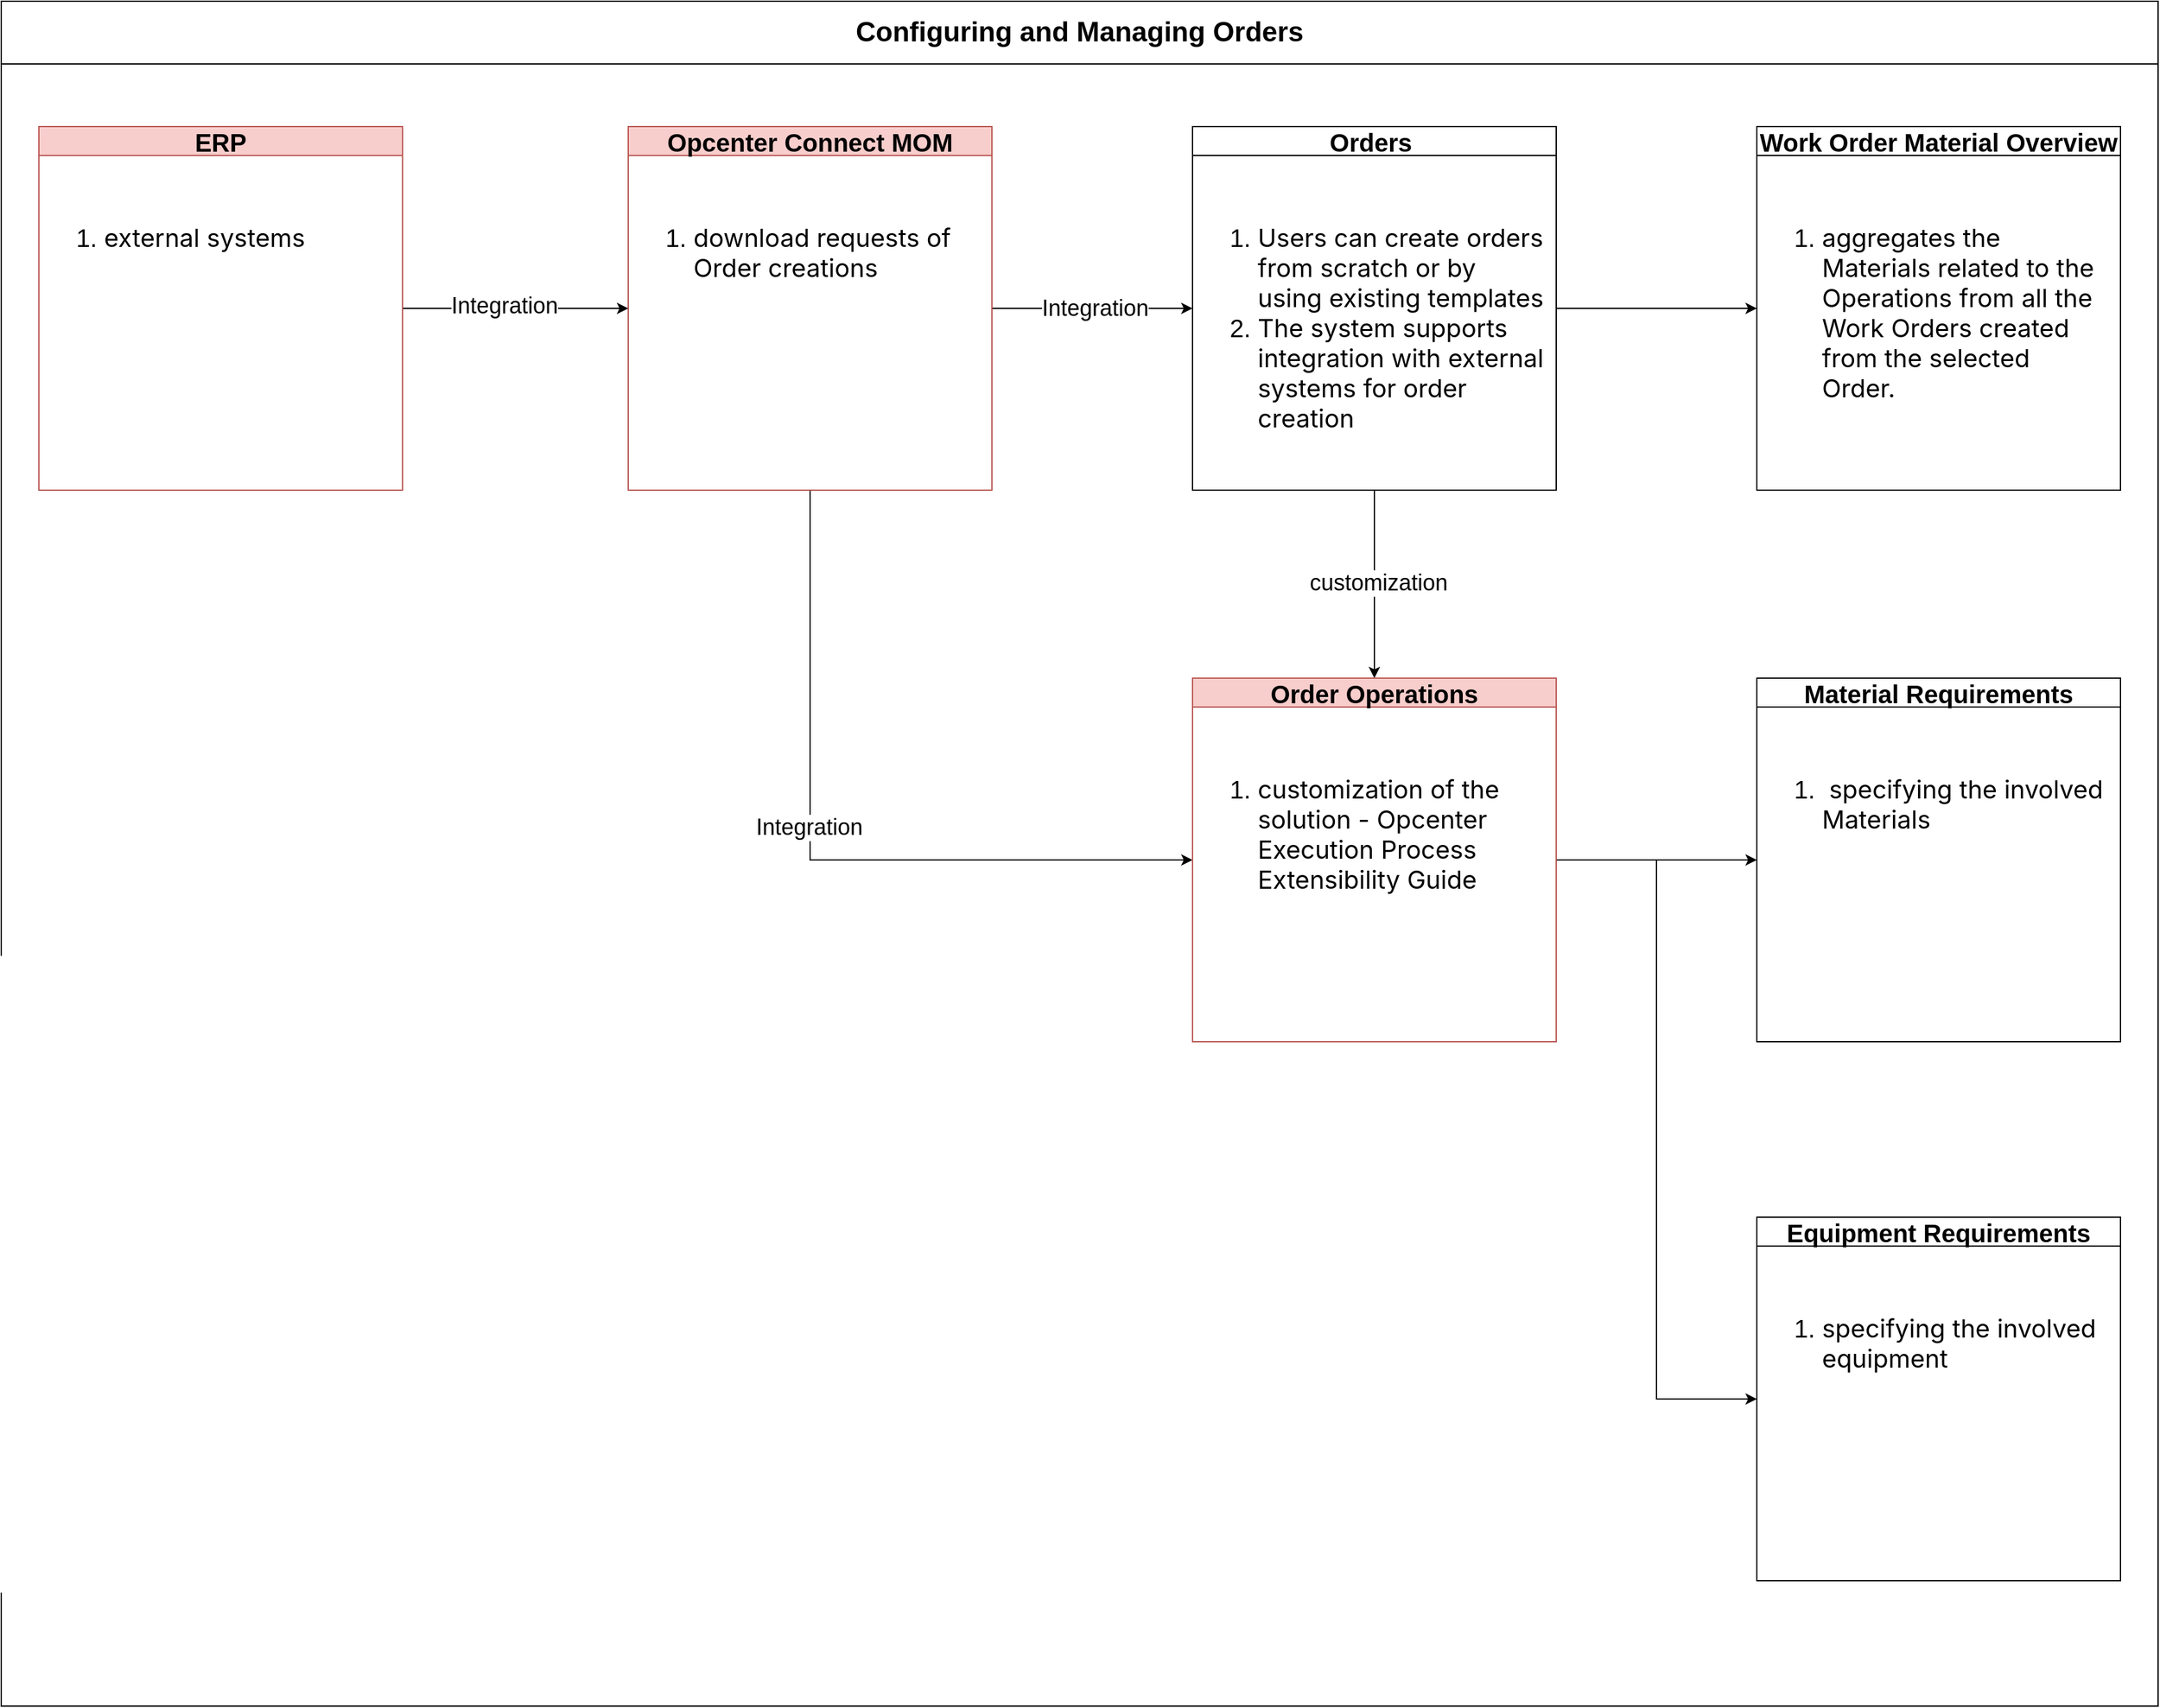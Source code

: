 <mxfile version="22.1.21" type="device" pages="4">
  <diagram name="Configure Orders" id="fyl5XdrnMvDzr-4gZ8SZ">
    <mxGraphModel dx="4435" dy="990" grid="1" gridSize="10" guides="1" tooltips="1" connect="1" arrows="1" fold="1" page="1" pageScale="1" pageWidth="850" pageHeight="1100" math="0" shadow="0">
      <root>
        <mxCell id="0" />
        <mxCell id="1" parent="0" />
        <mxCell id="iz0fhqwpLcLDShCO-avn-2" value="&lt;div style=&quot;&quot;&gt;&lt;font style=&quot;font-size: 22px;&quot;&gt;Configuring and Managing Orders&lt;/font&gt;&lt;/div&gt;" style="swimlane;whiteSpace=wrap;html=1;startSize=50;" parent="1" vertex="1">
          <mxGeometry x="-150" y="1120" width="1720" height="1360" as="geometry" />
        </mxCell>
        <mxCell id="iz0fhqwpLcLDShCO-avn-9" style="edgeStyle=orthogonalEdgeStyle;rounded=0;orthogonalLoop=1;jettySize=auto;html=1;exitX=1;exitY=0.5;exitDx=0;exitDy=0;entryX=0;entryY=0.5;entryDx=0;entryDy=0;" parent="iz0fhqwpLcLDShCO-avn-2" source="iz0fhqwpLcLDShCO-avn-7" target="iz0fhqwpLcLDShCO-avn-4" edge="1">
          <mxGeometry relative="1" as="geometry" />
        </mxCell>
        <mxCell id="iz0fhqwpLcLDShCO-avn-10" value="&lt;font style=&quot;font-size: 18px;&quot;&gt;Integration&lt;/font&gt;" style="edgeLabel;html=1;align=center;verticalAlign=middle;resizable=0;points=[];" parent="iz0fhqwpLcLDShCO-avn-9" vertex="1" connectable="0">
          <mxGeometry x="0.025" relative="1" as="geometry">
            <mxPoint as="offset" />
          </mxGeometry>
        </mxCell>
        <mxCell id="iz0fhqwpLcLDShCO-avn-18" style="edgeStyle=orthogonalEdgeStyle;rounded=0;orthogonalLoop=1;jettySize=auto;html=1;exitX=0.5;exitY=1;exitDx=0;exitDy=0;entryX=0;entryY=0.5;entryDx=0;entryDy=0;" parent="iz0fhqwpLcLDShCO-avn-2" source="iz0fhqwpLcLDShCO-avn-7" target="iz0fhqwpLcLDShCO-avn-11" edge="1">
          <mxGeometry relative="1" as="geometry" />
        </mxCell>
        <mxCell id="iz0fhqwpLcLDShCO-avn-21" value="&lt;font style=&quot;font-size: 18px;&quot;&gt;Integration&lt;/font&gt;" style="edgeLabel;html=1;align=center;verticalAlign=middle;resizable=0;points=[];" parent="iz0fhqwpLcLDShCO-avn-18" vertex="1" connectable="0">
          <mxGeometry x="-0.103" y="-1" relative="1" as="geometry">
            <mxPoint as="offset" />
          </mxGeometry>
        </mxCell>
        <mxCell id="iz0fhqwpLcLDShCO-avn-7" value="&lt;font style=&quot;font-size: 20px;&quot;&gt;Opcenter Connect MOM&lt;/font&gt;" style="swimlane;whiteSpace=wrap;html=1;fillColor=#f8cecc;strokeColor=#b85450;" parent="iz0fhqwpLcLDShCO-avn-2" vertex="1">
          <mxGeometry x="500" y="100" width="290" height="290" as="geometry" />
        </mxCell>
        <mxCell id="iz0fhqwpLcLDShCO-avn-8" value="&lt;ol style=&quot;font-size: 20px;&quot;&gt;&lt;li&gt;&lt;div style=&quot;font-family: &amp;quot;Adobe Clean&amp;quot;, adobe-clean-ux, adobe-clean, &amp;quot;Source Sans Pro&amp;quot;, -apple-system, BlinkMacSystemFont, &amp;quot;Segoe UI&amp;quot;, Roboto, sans-serif, SimSun;&quot;&gt;download requests of Order creations&lt;br&gt;&lt;/div&gt;&lt;/li&gt;&lt;/ol&gt;" style="text;whiteSpace=wrap;html=1;" parent="iz0fhqwpLcLDShCO-avn-7" vertex="1">
          <mxGeometry x="10" y="50" width="270" height="220" as="geometry" />
        </mxCell>
        <mxCell id="iz0fhqwpLcLDShCO-avn-13" style="edgeStyle=orthogonalEdgeStyle;rounded=0;orthogonalLoop=1;jettySize=auto;html=1;exitX=0.5;exitY=1;exitDx=0;exitDy=0;entryX=0.5;entryY=0;entryDx=0;entryDy=0;" parent="iz0fhqwpLcLDShCO-avn-2" source="iz0fhqwpLcLDShCO-avn-4" target="iz0fhqwpLcLDShCO-avn-11" edge="1">
          <mxGeometry relative="1" as="geometry" />
        </mxCell>
        <mxCell id="iz0fhqwpLcLDShCO-avn-14" value="&lt;font style=&quot;font-size: 18px;&quot;&gt;customization&lt;/font&gt;" style="edgeLabel;html=1;align=center;verticalAlign=middle;resizable=0;points=[];" parent="iz0fhqwpLcLDShCO-avn-13" vertex="1" connectable="0">
          <mxGeometry x="-0.013" y="3" relative="1" as="geometry">
            <mxPoint as="offset" />
          </mxGeometry>
        </mxCell>
        <mxCell id="iz0fhqwpLcLDShCO-avn-31" style="edgeStyle=orthogonalEdgeStyle;rounded=0;orthogonalLoop=1;jettySize=auto;html=1;exitX=1;exitY=0.5;exitDx=0;exitDy=0;entryX=0;entryY=0.5;entryDx=0;entryDy=0;" parent="iz0fhqwpLcLDShCO-avn-2" source="iz0fhqwpLcLDShCO-avn-4" target="iz0fhqwpLcLDShCO-avn-29" edge="1">
          <mxGeometry relative="1" as="geometry" />
        </mxCell>
        <mxCell id="iz0fhqwpLcLDShCO-avn-4" value="&lt;font style=&quot;font-size: 20px;&quot;&gt;Orders&amp;nbsp;&lt;/font&gt;" style="swimlane;whiteSpace=wrap;html=1;" parent="iz0fhqwpLcLDShCO-avn-2" vertex="1">
          <mxGeometry x="950" y="100" width="290" height="290" as="geometry" />
        </mxCell>
        <mxCell id="iz0fhqwpLcLDShCO-avn-5" value="&lt;ol style=&quot;font-size: 20px;&quot;&gt;&lt;li&gt;&lt;div style=&quot;font-family: &amp;quot;Adobe Clean&amp;quot;, adobe-clean-ux, adobe-clean, &amp;quot;Source Sans Pro&amp;quot;, -apple-system, BlinkMacSystemFont, &amp;quot;Segoe UI&amp;quot;, Roboto, sans-serif, SimSun;&quot;&gt;Users can create orders from scratch or by using existing templates&lt;/div&gt;&lt;/li&gt;&lt;li&gt;&lt;div style=&quot;font-family: &amp;quot;Adobe Clean&amp;quot;, adobe-clean-ux, adobe-clean, &amp;quot;Source Sans Pro&amp;quot;, -apple-system, BlinkMacSystemFont, &amp;quot;Segoe UI&amp;quot;, Roboto, sans-serif, SimSun;&quot;&gt;&lt;div&gt;The system supports integration with external systems for order creation&lt;/div&gt;&lt;/div&gt;&lt;/li&gt;&lt;/ol&gt;" style="text;whiteSpace=wrap;html=1;" parent="iz0fhqwpLcLDShCO-avn-4" vertex="1">
          <mxGeometry x="10" y="50" width="270" height="220" as="geometry" />
        </mxCell>
        <mxCell id="iz0fhqwpLcLDShCO-avn-27" style="edgeStyle=orthogonalEdgeStyle;rounded=0;orthogonalLoop=1;jettySize=auto;html=1;exitX=1;exitY=0.5;exitDx=0;exitDy=0;entryX=0;entryY=0.5;entryDx=0;entryDy=0;" parent="iz0fhqwpLcLDShCO-avn-2" source="iz0fhqwpLcLDShCO-avn-11" target="iz0fhqwpLcLDShCO-avn-23" edge="1">
          <mxGeometry relative="1" as="geometry" />
        </mxCell>
        <mxCell id="iz0fhqwpLcLDShCO-avn-28" style="edgeStyle=orthogonalEdgeStyle;rounded=0;orthogonalLoop=1;jettySize=auto;html=1;exitX=1;exitY=0.5;exitDx=0;exitDy=0;entryX=0;entryY=0.5;entryDx=0;entryDy=0;" parent="iz0fhqwpLcLDShCO-avn-2" source="iz0fhqwpLcLDShCO-avn-11" target="iz0fhqwpLcLDShCO-avn-25" edge="1">
          <mxGeometry relative="1" as="geometry" />
        </mxCell>
        <mxCell id="iz0fhqwpLcLDShCO-avn-11" value="&lt;font style=&quot;font-size: 20px;&quot;&gt;Order Operations&lt;/font&gt;" style="swimlane;whiteSpace=wrap;html=1;fillColor=#f8cecc;strokeColor=#b85450;" parent="iz0fhqwpLcLDShCO-avn-2" vertex="1">
          <mxGeometry x="950" y="540" width="290" height="290" as="geometry" />
        </mxCell>
        <mxCell id="iz0fhqwpLcLDShCO-avn-12" value="&lt;ol style=&quot;font-size: 20px;&quot;&gt;&lt;li&gt;&lt;div style=&quot;font-family: &amp;quot;Adobe Clean&amp;quot;, adobe-clean-ux, adobe-clean, &amp;quot;Source Sans Pro&amp;quot;, -apple-system, BlinkMacSystemFont, &amp;quot;Segoe UI&amp;quot;, Roboto, sans-serif, SimSun;&quot;&gt;customization of the solution -&amp;nbsp;Opcenter Execution Process&amp;nbsp; Extensibility Guide&lt;br&gt;&lt;/div&gt;&lt;/li&gt;&lt;/ol&gt;" style="text;whiteSpace=wrap;html=1;" parent="iz0fhqwpLcLDShCO-avn-11" vertex="1">
          <mxGeometry x="10" y="50" width="270" height="220" as="geometry" />
        </mxCell>
        <mxCell id="iz0fhqwpLcLDShCO-avn-17" style="edgeStyle=orthogonalEdgeStyle;rounded=0;orthogonalLoop=1;jettySize=auto;html=1;exitX=1;exitY=0.5;exitDx=0;exitDy=0;entryX=0;entryY=0.5;entryDx=0;entryDy=0;" parent="iz0fhqwpLcLDShCO-avn-2" source="iz0fhqwpLcLDShCO-avn-15" target="iz0fhqwpLcLDShCO-avn-7" edge="1">
          <mxGeometry relative="1" as="geometry" />
        </mxCell>
        <mxCell id="iz0fhqwpLcLDShCO-avn-22" value="&lt;font style=&quot;font-size: 18px;&quot;&gt;Integration&lt;/font&gt;" style="edgeLabel;html=1;align=center;verticalAlign=middle;resizable=0;points=[];" parent="iz0fhqwpLcLDShCO-avn-17" vertex="1" connectable="0">
          <mxGeometry x="-0.1" y="2" relative="1" as="geometry">
            <mxPoint as="offset" />
          </mxGeometry>
        </mxCell>
        <mxCell id="iz0fhqwpLcLDShCO-avn-15" value="&lt;font style=&quot;font-size: 20px;&quot;&gt;ERP&lt;/font&gt;" style="swimlane;whiteSpace=wrap;html=1;fillColor=#f8cecc;strokeColor=#b85450;" parent="iz0fhqwpLcLDShCO-avn-2" vertex="1">
          <mxGeometry x="30" y="100" width="290" height="290" as="geometry" />
        </mxCell>
        <mxCell id="iz0fhqwpLcLDShCO-avn-16" value="&lt;ol style=&quot;font-size: 20px;&quot;&gt;&lt;li&gt;&lt;div style=&quot;font-family: &amp;quot;Adobe Clean&amp;quot;, adobe-clean-ux, adobe-clean, &amp;quot;Source Sans Pro&amp;quot;, -apple-system, BlinkMacSystemFont, &amp;quot;Segoe UI&amp;quot;, Roboto, sans-serif, SimSun;&quot;&gt;external systems&lt;br&gt;&lt;/div&gt;&lt;/li&gt;&lt;/ol&gt;" style="text;whiteSpace=wrap;html=1;" parent="iz0fhqwpLcLDShCO-avn-15" vertex="1">
          <mxGeometry x="10" y="50" width="270" height="220" as="geometry" />
        </mxCell>
        <mxCell id="iz0fhqwpLcLDShCO-avn-23" value="&lt;font style=&quot;font-size: 20px;&quot;&gt;Material Requirements&lt;/font&gt;" style="swimlane;whiteSpace=wrap;html=1;" parent="iz0fhqwpLcLDShCO-avn-2" vertex="1">
          <mxGeometry x="1400" y="540" width="290" height="290" as="geometry" />
        </mxCell>
        <mxCell id="iz0fhqwpLcLDShCO-avn-24" value="&lt;ol style=&quot;font-size: 20px;&quot;&gt;&lt;li&gt;&lt;div style=&quot;font-family: &amp;quot;Adobe Clean&amp;quot;, adobe-clean-ux, adobe-clean, &amp;quot;Source Sans Pro&amp;quot;, -apple-system, BlinkMacSystemFont, &amp;quot;Segoe UI&amp;quot;, Roboto, sans-serif, SimSun;&quot;&gt;&amp;nbsp;specifying the involved Materials&lt;br&gt;&lt;/div&gt;&lt;/li&gt;&lt;/ol&gt;" style="text;whiteSpace=wrap;html=1;" parent="iz0fhqwpLcLDShCO-avn-23" vertex="1">
          <mxGeometry x="10" y="50" width="270" height="220" as="geometry" />
        </mxCell>
        <mxCell id="iz0fhqwpLcLDShCO-avn-25" value="&lt;font style=&quot;font-size: 20px;&quot;&gt;Equipment Requirements&lt;/font&gt;" style="swimlane;whiteSpace=wrap;html=1;" parent="iz0fhqwpLcLDShCO-avn-2" vertex="1">
          <mxGeometry x="1400" y="970" width="290" height="290" as="geometry" />
        </mxCell>
        <mxCell id="iz0fhqwpLcLDShCO-avn-26" value="&lt;ol style=&quot;font-size: 20px;&quot;&gt;&lt;li&gt;&lt;div style=&quot;font-family: &amp;quot;Adobe Clean&amp;quot;, adobe-clean-ux, adobe-clean, &amp;quot;Source Sans Pro&amp;quot;, -apple-system, BlinkMacSystemFont, &amp;quot;Segoe UI&amp;quot;, Roboto, sans-serif, SimSun;&quot;&gt;specifying the involved equipment&lt;br&gt;&lt;/div&gt;&lt;/li&gt;&lt;/ol&gt;" style="text;whiteSpace=wrap;html=1;" parent="iz0fhqwpLcLDShCO-avn-25" vertex="1">
          <mxGeometry x="10" y="50" width="270" height="220" as="geometry" />
        </mxCell>
        <mxCell id="iz0fhqwpLcLDShCO-avn-29" value="&lt;font style=&quot;font-size: 20px;&quot;&gt;Work Order Material Overview&lt;/font&gt;" style="swimlane;whiteSpace=wrap;html=1;" parent="iz0fhqwpLcLDShCO-avn-2" vertex="1">
          <mxGeometry x="1400" y="100" width="290" height="290" as="geometry" />
        </mxCell>
        <mxCell id="iz0fhqwpLcLDShCO-avn-30" value="&lt;ol style=&quot;font-size: 20px;&quot;&gt;&lt;li&gt;&lt;div style=&quot;font-family: &amp;quot;Adobe Clean&amp;quot;, adobe-clean-ux, adobe-clean, &amp;quot;Source Sans Pro&amp;quot;, -apple-system, BlinkMacSystemFont, &amp;quot;Segoe UI&amp;quot;, Roboto, sans-serif, SimSun;&quot;&gt;aggregates the Materials related to the Operations from all the Work Orders created from the selected&lt;br/&gt;Order.&amp;nbsp;&lt;br&gt;&lt;/div&gt;&lt;/li&gt;&lt;/ol&gt;" style="text;whiteSpace=wrap;html=1;" parent="iz0fhqwpLcLDShCO-avn-29" vertex="1">
          <mxGeometry x="10" y="50" width="270" height="220" as="geometry" />
        </mxCell>
      </root>
    </mxGraphModel>
  </diagram>
  <diagram id="j3hzzovpzoXTcBqQyece" name="Configure Work Orders">
    <mxGraphModel dx="2390" dy="2493" grid="1" gridSize="10" guides="1" tooltips="1" connect="1" arrows="1" fold="1" page="1" pageScale="1" pageWidth="850" pageHeight="1100" math="0" shadow="0">
      <root>
        <mxCell id="0" />
        <mxCell id="1" parent="0" />
        <mxCell id="o6Kw2gWn7M88toZYnjxh-1" value="&lt;div style=&quot;&quot;&gt;&lt;font style=&quot;font-size: 22px;&quot;&gt;Configuring and Managing Work Orders&lt;/font&gt;&lt;/div&gt;" style="swimlane;whiteSpace=wrap;html=1;startSize=50;" parent="1" vertex="1">
          <mxGeometry x="30" y="1130" width="1720" height="1360" as="geometry" />
        </mxCell>
        <mxCell id="zDX_-QopAMUAOKhcfRuR-1" style="edgeStyle=orthogonalEdgeStyle;rounded=0;orthogonalLoop=1;jettySize=auto;html=1;exitX=1;exitY=0.5;exitDx=0;exitDy=0;entryX=0;entryY=0.5;entryDx=0;entryDy=0;" parent="o6Kw2gWn7M88toZYnjxh-1" source="o6Kw2gWn7M88toZYnjxh-23" target="U-Btg_3TOZD05B-oR076-1" edge="1">
          <mxGeometry relative="1" as="geometry" />
        </mxCell>
        <mxCell id="zDX_-QopAMUAOKhcfRuR-2" style="edgeStyle=orthogonalEdgeStyle;rounded=0;orthogonalLoop=1;jettySize=auto;html=1;exitX=1;exitY=0.5;exitDx=0;exitDy=0;entryX=0;entryY=0.5;entryDx=0;entryDy=0;" parent="o6Kw2gWn7M88toZYnjxh-1" source="o6Kw2gWn7M88toZYnjxh-23" target="U-Btg_3TOZD05B-oR076-3" edge="1">
          <mxGeometry relative="1" as="geometry" />
        </mxCell>
        <mxCell id="zDX_-QopAMUAOKhcfRuR-3" style="edgeStyle=orthogonalEdgeStyle;rounded=0;orthogonalLoop=1;jettySize=auto;html=1;exitX=1;exitY=0.5;exitDx=0;exitDy=0;entryX=0;entryY=0.5;entryDx=0;entryDy=0;" parent="o6Kw2gWn7M88toZYnjxh-1" source="o6Kw2gWn7M88toZYnjxh-23" target="U-Btg_3TOZD05B-oR076-5" edge="1">
          <mxGeometry relative="1" as="geometry" />
        </mxCell>
        <mxCell id="zDX_-QopAMUAOKhcfRuR-4" style="edgeStyle=orthogonalEdgeStyle;rounded=0;orthogonalLoop=1;jettySize=auto;html=1;exitX=1;exitY=0.5;exitDx=0;exitDy=0;entryX=0;entryY=0.5;entryDx=0;entryDy=0;" parent="o6Kw2gWn7M88toZYnjxh-1" source="o6Kw2gWn7M88toZYnjxh-23" target="U-Btg_3TOZD05B-oR076-7" edge="1">
          <mxGeometry relative="1" as="geometry" />
        </mxCell>
        <mxCell id="zDX_-QopAMUAOKhcfRuR-5" style="edgeStyle=orthogonalEdgeStyle;rounded=0;orthogonalLoop=1;jettySize=auto;html=1;exitX=1;exitY=0.5;exitDx=0;exitDy=0;entryX=0;entryY=0.5;entryDx=0;entryDy=0;" parent="o6Kw2gWn7M88toZYnjxh-1" source="o6Kw2gWn7M88toZYnjxh-23" target="U-Btg_3TOZD05B-oR076-9" edge="1">
          <mxGeometry relative="1" as="geometry" />
        </mxCell>
        <mxCell id="zDX_-QopAMUAOKhcfRuR-6" style="edgeStyle=orthogonalEdgeStyle;rounded=0;orthogonalLoop=1;jettySize=auto;html=1;exitX=1;exitY=0.5;exitDx=0;exitDy=0;entryX=0;entryY=0.5;entryDx=0;entryDy=0;" parent="o6Kw2gWn7M88toZYnjxh-1" source="o6Kw2gWn7M88toZYnjxh-23" target="U-Btg_3TOZD05B-oR076-13" edge="1">
          <mxGeometry relative="1" as="geometry" />
        </mxCell>
        <mxCell id="o6Kw2gWn7M88toZYnjxh-23" value="&lt;font style=&quot;font-size: 20px;&quot;&gt;Work Orders&lt;/font&gt;" style="swimlane;whiteSpace=wrap;html=1;" parent="o6Kw2gWn7M88toZYnjxh-1" vertex="1">
          <mxGeometry x="510" y="80" width="290" height="290" as="geometry" />
        </mxCell>
        <mxCell id="o6Kw2gWn7M88toZYnjxh-24" value="&lt;ol style=&quot;font-size: 20px;&quot;&gt;&lt;li&gt;&lt;div style=&quot;font-family: &amp;quot;Adobe Clean&amp;quot;, adobe-clean-ux, adobe-clean, &amp;quot;Source Sans Pro&amp;quot;, -apple-system, BlinkMacSystemFont, &amp;quot;Segoe UI&amp;quot;, Roboto, sans-serif, SimSun;&quot;&gt;&lt;div style=&quot;font-size: 16px;&quot;&gt;Work Orders can be created from scratch, from a Work Master, or by copying existing Work Orders.&lt;/div&gt;&lt;/div&gt;&lt;/li&gt;&lt;li&gt;&lt;div style=&quot;font-size: 16px;&quot;&gt;&lt;div style=&quot;font-family: &amp;quot;Adobe Clean&amp;quot;, adobe-clean-ux, adobe-clean, &amp;quot;Source Sans Pro&amp;quot;, -apple-system, BlinkMacSystemFont, &amp;quot;Segoe UI&amp;quot;, Roboto, sans-serif, SimSun;&quot;&gt;Users can edit Work Order headers and parameters, including setting state machines and priorities.&lt;/div&gt;&lt;/div&gt;&lt;/li&gt;&lt;/ol&gt;" style="text;whiteSpace=wrap;html=1;" parent="o6Kw2gWn7M88toZYnjxh-23" vertex="1">
          <mxGeometry x="10" y="50" width="270" height="220" as="geometry" />
        </mxCell>
        <mxCell id="U-Btg_3TOZD05B-oR076-1" value="&lt;font style=&quot;font-size: 20px;&quot;&gt;Overview&lt;/font&gt;" style="swimlane;whiteSpace=wrap;html=1;" parent="o6Kw2gWn7M88toZYnjxh-1" vertex="1">
          <mxGeometry x="960" y="80" width="290" height="140" as="geometry" />
        </mxCell>
        <mxCell id="U-Btg_3TOZD05B-oR076-2" value="&lt;span style=&quot;font-size: 16px; font-family: &amp;quot;Adobe Clean&amp;quot;, adobe-clean-ux, adobe-clean, &amp;quot;Source Sans Pro&amp;quot;, -apple-system, BlinkMacSystemFont, &amp;quot;Segoe UI&amp;quot;, Roboto, sans-serif, SimSun; background-color: initial;&quot;&gt;displays the header of Work Order, meaning its main properties;&lt;/span&gt;" style="text;whiteSpace=wrap;html=1;" parent="U-Btg_3TOZD05B-oR076-1" vertex="1">
          <mxGeometry x="10" y="50" width="270" height="60" as="geometry" />
        </mxCell>
        <mxCell id="U-Btg_3TOZD05B-oR076-3" value="&lt;font style=&quot;font-size: 20px;&quot;&gt;Parameters&lt;/font&gt;" style="swimlane;whiteSpace=wrap;html=1;" parent="o6Kw2gWn7M88toZYnjxh-1" vertex="1">
          <mxGeometry x="960" y="250" width="290" height="140" as="geometry" />
        </mxCell>
        <mxCell id="U-Btg_3TOZD05B-oR076-4" value="&lt;font style=&quot;font-size: 15px;&quot;&gt;displays the Parameters associate to the Work Order&lt;/font&gt;" style="text;whiteSpace=wrap;html=1;" parent="U-Btg_3TOZD05B-oR076-3" vertex="1">
          <mxGeometry x="10" y="50" width="270" height="60" as="geometry" />
        </mxCell>
        <mxCell id="U-Btg_3TOZD05B-oR076-5" value="&lt;font style=&quot;font-size: 20px;&quot;&gt;Work Order Operations&lt;/font&gt;" style="swimlane;whiteSpace=wrap;html=1;" parent="o6Kw2gWn7M88toZYnjxh-1" vertex="1">
          <mxGeometry x="960" y="420" width="290" height="140" as="geometry" />
        </mxCell>
        <mxCell id="U-Btg_3TOZD05B-oR076-6" value="&lt;font style=&quot;font-size: 15px;&quot;&gt; the Operations related to the Work Order&lt;/font&gt;" style="text;whiteSpace=wrap;html=1;" parent="U-Btg_3TOZD05B-oR076-5" vertex="1">
          <mxGeometry x="10" y="50" width="270" height="60" as="geometry" />
        </mxCell>
        <mxCell id="U-Btg_3TOZD05B-oR076-7" value="&lt;font style=&quot;font-size: 20px;&quot;&gt;Material Overview&lt;/font&gt;" style="swimlane;whiteSpace=wrap;html=1;" parent="o6Kw2gWn7M88toZYnjxh-1" vertex="1">
          <mxGeometry x="960" y="590" width="290" height="180" as="geometry" />
        </mxCell>
        <mxCell id="U-Btg_3TOZD05B-oR076-8" value="&lt;font style=&quot;font-size: 15px;&quot;&gt; displays all Materials involved in the execution of the Work Order Operations related to the&lt;br/&gt;Work Order&lt;br&gt;use it to review the required and monitor the actually used quantities of Materials&lt;br&gt;&lt;br&gt;&lt;/font&gt;" style="text;whiteSpace=wrap;html=1;" parent="U-Btg_3TOZD05B-oR076-7" vertex="1">
          <mxGeometry x="10" y="50" width="270" height="120" as="geometry" />
        </mxCell>
        <mxCell id="U-Btg_3TOZD05B-oR076-9" value="&lt;font style=&quot;font-size: 20px;&quot;&gt;Work Processes&lt;/font&gt;" style="swimlane;whiteSpace=wrap;html=1;" parent="o6Kw2gWn7M88toZYnjxh-1" vertex="1">
          <mxGeometry x="960" y="800" width="290" height="180" as="geometry" />
        </mxCell>
        <mxCell id="U-Btg_3TOZD05B-oR076-10" value="&lt;font style=&quot;font-size: 15px;&quot;&gt;displays all the Work Processes that have been started from the Process Definitions associated&lt;br/&gt;with the Work Order Operations.&lt;br&gt;&lt;/font&gt;" style="text;whiteSpace=wrap;html=1;" parent="U-Btg_3TOZD05B-oR076-9" vertex="1">
          <mxGeometry x="10" y="50" width="270" height="120" as="geometry" />
        </mxCell>
        <mxCell id="U-Btg_3TOZD05B-oR076-13" value="&lt;font style=&quot;font-size: 20px;&quot;&gt;Production History&lt;/font&gt;" style="swimlane;whiteSpace=wrap;html=1;" parent="o6Kw2gWn7M88toZYnjxh-1" vertex="1">
          <mxGeometry x="960" y="1010" width="290" height="140" as="geometry" />
        </mxCell>
        <mxCell id="U-Btg_3TOZD05B-oR076-14" value="&lt;font style=&quot;font-size: 15px;&quot;&gt; the Production History Records generated for the Work Order&lt;/font&gt;" style="text;whiteSpace=wrap;html=1;" parent="U-Btg_3TOZD05B-oR076-13" vertex="1">
          <mxGeometry x="10" y="50" width="270" height="60" as="geometry" />
        </mxCell>
        <mxCell id="U-Btg_3TOZD05B-oR076-17" style="edgeStyle=orthogonalEdgeStyle;rounded=0;orthogonalLoop=1;jettySize=auto;html=1;exitX=1;exitY=0.5;exitDx=0;exitDy=0;entryX=0;entryY=0.5;entryDx=0;entryDy=0;" parent="o6Kw2gWn7M88toZYnjxh-1" source="U-Btg_3TOZD05B-oR076-15" target="o6Kw2gWn7M88toZYnjxh-23" edge="1">
          <mxGeometry relative="1" as="geometry" />
        </mxCell>
        <mxCell id="U-Btg_3TOZD05B-oR076-18" value="&lt;font style=&quot;font-size: 18px;&quot;&gt;inherit&lt;/font&gt;" style="edgeLabel;html=1;align=center;verticalAlign=middle;resizable=0;points=[];" parent="U-Btg_3TOZD05B-oR076-17" vertex="1" connectable="0">
          <mxGeometry x="-0.106" y="-2" relative="1" as="geometry">
            <mxPoint as="offset" />
          </mxGeometry>
        </mxCell>
        <mxCell id="U-Btg_3TOZD05B-oR076-15" value="&lt;font style=&quot;font-size: 20px;&quot;&gt;Work Order Template&lt;/font&gt;" style="swimlane;whiteSpace=wrap;html=1;" parent="o6Kw2gWn7M88toZYnjxh-1" vertex="1">
          <mxGeometry x="10" y="80" width="290" height="290" as="geometry" />
        </mxCell>
        <mxCell id="U-Btg_3TOZD05B-oR076-16" value="&lt;ol style=&quot;font-size: 20px;&quot;&gt;&lt;li&gt;&lt;div style=&quot;font-family: &amp;quot;Adobe Clean&amp;quot;, adobe-clean-ux, adobe-clean, &amp;quot;Source Sans Pro&amp;quot;, -apple-system, BlinkMacSystemFont, &amp;quot;Segoe UI&amp;quot;, Roboto, sans-serif, SimSun;&quot;&gt;&lt;div style=&quot;font-size: 16px;&quot;&gt;&amp;nbsp;contain the order state&lt;br/&gt;machine and a set of properties&lt;br&gt;&lt;/div&gt;&lt;/div&gt;&lt;/li&gt;&lt;/ol&gt;" style="text;whiteSpace=wrap;html=1;" parent="U-Btg_3TOZD05B-oR076-15" vertex="1">
          <mxGeometry x="10" y="50" width="270" height="220" as="geometry" />
        </mxCell>
        <mxCell id="U-Btg_3TOZD05B-oR076-19" value="Add Property" style="rounded=0;whiteSpace=wrap;html=1;fillColor=#ffe6cc;strokeColor=#d79b00;" parent="U-Btg_3TOZD05B-oR076-15" vertex="1">
          <mxGeometry x="70" y="190" width="120" height="40" as="geometry" />
        </mxCell>
        <mxCell id="EB1jAQVE1GWUq_00KXg6-1" value="&lt;div style=&quot;&quot;&gt;&lt;h1 style=&quot;margin: 0.5em 0px 0.3em; padding: 0px; border: 0px; font-variant-numeric: inherit; font-variant-east-asian: inherit; font-variant-alternates: inherit; font-variant-position: inherit; font-weight: inherit; font-stretch: inherit; font-size: 24px; line-height: inherit; font-family: &amp;quot;Segoe UI&amp;quot;, &amp;quot;Open Sans&amp;quot;, &amp;quot;Helvetica Neue&amp;quot;, Verdana, Arial, &amp;quot;YU Gothic UI&amp;quot;, &amp;quot;MS PGothic&amp;quot;, &amp;quot;Hiragino Sans&amp;quot;, &amp;quot;Microsoft YaHei&amp;quot;, 微软雅黑, STXihei, 华文细黑, sans-serif; font-optical-sizing: inherit; font-kerning: inherit; font-feature-settings: inherit; font-variation-settings: inherit; vertical-align: baseline; color: rgb(70, 70, 70); text-align: start; background-color: rgb(255, 255, 255);&quot; id=&quot;Work_Order_Management_and_Scheduling_-_Opcenter_EX_PR_Documentation&quot;&gt;Work Order Management&amp;nbsp;&lt;/h1&gt;&lt;/div&gt;" style="swimlane;whiteSpace=wrap;html=1;startSize=50;" vertex="1" parent="1">
          <mxGeometry x="1820" y="1130" width="1720" height="1780" as="geometry" />
        </mxCell>
        <mxCell id="EB1jAQVE1GWUq_00KXg6-24" value="&lt;font style=&quot;font-size: 20px;&quot;&gt;Production Flow&lt;/font&gt;" style="swimlane;whiteSpace=wrap;html=1;startSize=90;" vertex="1" parent="EB1jAQVE1GWUq_00KXg6-1">
          <mxGeometry x="110" y="70" width="1450" height="1610" as="geometry" />
        </mxCell>
        <mxCell id="EB1jAQVE1GWUq_00KXg6-32" style="edgeStyle=orthogonalEdgeStyle;rounded=0;orthogonalLoop=1;jettySize=auto;html=1;exitX=0.5;exitY=1;exitDx=0;exitDy=0;entryX=0.5;entryY=0;entryDx=0;entryDy=0;" edge="1" parent="EB1jAQVE1GWUq_00KXg6-24" source="EB1jAQVE1GWUq_00KXg6-27" target="EB1jAQVE1GWUq_00KXg6-30">
          <mxGeometry relative="1" as="geometry" />
        </mxCell>
        <mxCell id="EB1jAQVE1GWUq_00KXg6-27" value="&lt;font style=&quot;font-size: 20px;&quot;&gt;Work Orders&lt;/font&gt;" style="swimlane;whiteSpace=wrap;html=1;fillColor=#fff2cc;strokeColor=#d6b656;startSize=50;" vertex="1" parent="EB1jAQVE1GWUq_00KXg6-24">
          <mxGeometry x="110" y="140" width="290" height="340" as="geometry" />
        </mxCell>
        <mxCell id="R4H8HQrNvtAMqRPQB2d6-3" style="edgeStyle=orthogonalEdgeStyle;rounded=0;orthogonalLoop=1;jettySize=auto;html=1;exitX=0.5;exitY=1;exitDx=0;exitDy=0;" edge="1" parent="EB1jAQVE1GWUq_00KXg6-27" source="R4H8HQrNvtAMqRPQB2d6-1" target="R4H8HQrNvtAMqRPQB2d6-2">
          <mxGeometry relative="1" as="geometry" />
        </mxCell>
        <mxCell id="R4H8HQrNvtAMqRPQB2d6-1" value="&lt;font style=&quot;font-size: 18px;&quot;&gt;Parameters&lt;/font&gt;" style="rounded=0;whiteSpace=wrap;html=1;fillColor=#ffe6cc;strokeColor=#d79b00;" vertex="1" parent="EB1jAQVE1GWUq_00KXg6-27">
          <mxGeometry x="85" y="90" width="120" height="40" as="geometry" />
        </mxCell>
        <mxCell id="R4H8HQrNvtAMqRPQB2d6-2" value="&lt;ul&gt;&lt;li&gt;&lt;font style=&quot;font-size: 20px;&quot;&gt;e.g., product type, quantity, due date&lt;/font&gt;&lt;br&gt;&lt;/li&gt;&lt;/ul&gt;" style="text;whiteSpace=wrap;html=1;" vertex="1" parent="EB1jAQVE1GWUq_00KXg6-27">
          <mxGeometry x="35" y="160" width="220" height="90" as="geometry" />
        </mxCell>
        <mxCell id="EB1jAQVE1GWUq_00KXg6-30" value="&lt;font style=&quot;font-size: 20px;&quot;&gt;Work Order Operations&lt;/font&gt;" style="swimlane;whiteSpace=wrap;html=1;fillColor=#fff2cc;strokeColor=#d6b656;startSize=50;" vertex="1" parent="EB1jAQVE1GWUq_00KXg6-24">
          <mxGeometry x="110" y="530" width="290" height="370" as="geometry" />
        </mxCell>
        <mxCell id="EB1jAQVE1GWUq_00KXg6-31" value="&lt;ul&gt;&lt;li&gt;&lt;span style=&quot;background-color: initial;&quot;&gt;&lt;font face=&quot;Helvetica&quot; style=&quot;font-size: 23px;&quot;&gt;components of the Work Order&lt;/font&gt;&lt;/span&gt;&lt;/li&gt;&lt;/ul&gt;" style="text;whiteSpace=wrap;html=1;" vertex="1" parent="EB1jAQVE1GWUq_00KXg6-30">
          <mxGeometry y="50" width="270" height="80" as="geometry" />
        </mxCell>
        <mxCell id="R4H8HQrNvtAMqRPQB2d6-10" style="edgeStyle=orthogonalEdgeStyle;rounded=0;orthogonalLoop=1;jettySize=auto;html=1;exitX=0.5;exitY=1;exitDx=0;exitDy=0;" edge="1" parent="EB1jAQVE1GWUq_00KXg6-30" source="R4H8HQrNvtAMqRPQB2d6-8" target="R4H8HQrNvtAMqRPQB2d6-9">
          <mxGeometry relative="1" as="geometry" />
        </mxCell>
        <mxCell id="R4H8HQrNvtAMqRPQB2d6-8" value="&lt;font style=&quot;font-size: 18px;&quot;&gt;Parameters&lt;/font&gt;" style="rounded=0;whiteSpace=wrap;html=1;fillColor=#ffe6cc;strokeColor=#d79b00;" vertex="1" parent="EB1jAQVE1GWUq_00KXg6-30">
          <mxGeometry x="75" y="140" width="120" height="40" as="geometry" />
        </mxCell>
        <mxCell id="R4H8HQrNvtAMqRPQB2d6-9" value="&lt;ul&gt;&lt;li&gt;&lt;font style=&quot;font-size: 20px;&quot;&gt;e.g., machine speed, temperature, material type&lt;/font&gt;&lt;br&gt;&lt;/li&gt;&lt;/ul&gt;" style="text;whiteSpace=wrap;html=1;" vertex="1" parent="EB1jAQVE1GWUq_00KXg6-30">
          <mxGeometry x="7.5" y="250" width="255" height="90" as="geometry" />
        </mxCell>
        <mxCell id="EB1jAQVE1GWUq_00KXg6-33" value="&lt;font style=&quot;font-size: 20px;&quot;&gt;Workflows&lt;/font&gt;" style="swimlane;whiteSpace=wrap;html=1;fillColor=#fff2cc;strokeColor=#d6b656;startSize=50;" vertex="1" parent="EB1jAQVE1GWUq_00KXg6-24">
          <mxGeometry x="590" y="530" width="290" height="290" as="geometry" />
        </mxCell>
        <mxCell id="EB1jAQVE1GWUq_00KXg6-34" value="&lt;ul&gt;&lt;li&gt;&lt;font style=&quot;font-size: 20px;&quot;&gt;defined sequences within each operation&lt;/font&gt;&lt;br&gt;&lt;/li&gt;&lt;/ul&gt;" style="text;whiteSpace=wrap;html=1;" vertex="1" parent="EB1jAQVE1GWUq_00KXg6-33">
          <mxGeometry y="60" width="270" height="220" as="geometry" />
        </mxCell>
        <mxCell id="EB1jAQVE1GWUq_00KXg6-35" value="&lt;font style=&quot;font-size: 20px;&quot;&gt;Tasks&lt;/font&gt;" style="swimlane;whiteSpace=wrap;html=1;fillColor=#fff2cc;strokeColor=#d6b656;startSize=50;" vertex="1" parent="EB1jAQVE1GWUq_00KXg6-24">
          <mxGeometry x="1080" y="540" width="290" height="290" as="geometry" />
        </mxCell>
        <mxCell id="EB1jAQVE1GWUq_00KXg6-36" value="&lt;ul&gt;&lt;li&gt;&lt;font style=&quot;font-size: 20px;&quot;&gt;actual executable actions&lt;/font&gt;&lt;br&gt;&lt;/li&gt;&lt;/ul&gt;" style="text;whiteSpace=wrap;html=1;" vertex="1" parent="EB1jAQVE1GWUq_00KXg6-35">
          <mxGeometry y="60" width="270" height="220" as="geometry" />
        </mxCell>
        <mxCell id="EB1jAQVE1GWUq_00KXg6-37" style="edgeStyle=orthogonalEdgeStyle;rounded=0;orthogonalLoop=1;jettySize=auto;html=1;exitX=1;exitY=0.5;exitDx=0;exitDy=0;entryX=-0.037;entryY=0.364;entryDx=0;entryDy=0;entryPerimeter=0;" edge="1" parent="EB1jAQVE1GWUq_00KXg6-24" source="EB1jAQVE1GWUq_00KXg6-30" target="EB1jAQVE1GWUq_00KXg6-34">
          <mxGeometry relative="1" as="geometry" />
        </mxCell>
        <mxCell id="EB1jAQVE1GWUq_00KXg6-38" style="edgeStyle=orthogonalEdgeStyle;rounded=0;orthogonalLoop=1;jettySize=auto;html=1;exitX=1;exitY=0.5;exitDx=0;exitDy=0;entryX=0.003;entryY=0.333;entryDx=0;entryDy=0;entryPerimeter=0;" edge="1" parent="EB1jAQVE1GWUq_00KXg6-24" source="EB1jAQVE1GWUq_00KXg6-33" target="EB1jAQVE1GWUq_00KXg6-36">
          <mxGeometry relative="1" as="geometry" />
        </mxCell>
        <mxCell id="R4H8HQrNvtAMqRPQB2d6-39" style="edgeStyle=orthogonalEdgeStyle;rounded=0;orthogonalLoop=1;jettySize=auto;html=1;exitX=0.5;exitY=1;exitDx=0;exitDy=0;" edge="1" parent="1" source="R4H8HQrNvtAMqRPQB2d6-11" target="EB1jAQVE1GWUq_00KXg6-1">
          <mxGeometry relative="1" as="geometry" />
        </mxCell>
        <mxCell id="R4H8HQrNvtAMqRPQB2d6-11" value="&lt;div style=&quot;&quot;&gt;&lt;h1 style=&quot;margin: 0.5em 0px 0.3em; padding: 0px; border: 0px; font-variant-numeric: inherit; font-variant-east-asian: inherit; font-variant-alternates: inherit; font-variant-position: inherit; font-weight: inherit; font-stretch: inherit; font-size: 24px; line-height: inherit; font-family: &amp;quot;Segoe UI&amp;quot;, &amp;quot;Open Sans&amp;quot;, &amp;quot;Helvetica Neue&amp;quot;, Verdana, Arial, &amp;quot;YU Gothic UI&amp;quot;, &amp;quot;MS PGothic&amp;quot;, &amp;quot;Hiragino Sans&amp;quot;, &amp;quot;Microsoft YaHei&amp;quot;, 微软雅黑, STXihei, 华文细黑, sans-serif; font-optical-sizing: inherit; font-kerning: inherit; font-feature-settings: inherit; font-variation-settings: inherit; vertical-align: baseline; color: rgb(70, 70, 70); text-align: start; background-color: rgb(255, 255, 255);&quot; id=&quot;Work_Order_Management_and_Scheduling_-_Opcenter_EX_PR_Documentation&quot;&gt;Work Master Management&amp;nbsp;&lt;/h1&gt;&lt;/div&gt;" style="swimlane;whiteSpace=wrap;html=1;startSize=50;" vertex="1" parent="1">
          <mxGeometry x="1975" y="-380" width="1410" height="1280" as="geometry" />
        </mxCell>
        <mxCell id="R4H8HQrNvtAMqRPQB2d6-12" value="&lt;font style=&quot;font-size: 20px;&quot;&gt;scalable template&amp;nbsp;&lt;/font&gt;" style="swimlane;whiteSpace=wrap;html=1;startSize=90;" vertex="1" parent="R4H8HQrNvtAMqRPQB2d6-11">
          <mxGeometry x="110" y="70" width="1190" height="1170" as="geometry" />
        </mxCell>
        <mxCell id="R4H8HQrNvtAMqRPQB2d6-38" style="edgeStyle=orthogonalEdgeStyle;rounded=0;orthogonalLoop=1;jettySize=auto;html=1;exitX=1;exitY=0.5;exitDx=0;exitDy=0;" edge="1" parent="R4H8HQrNvtAMqRPQB2d6-12" source="R4H8HQrNvtAMqRPQB2d6-14" target="R4H8HQrNvtAMqRPQB2d6-29">
          <mxGeometry relative="1" as="geometry" />
        </mxCell>
        <mxCell id="R4H8HQrNvtAMqRPQB2d6-40" style="edgeStyle=orthogonalEdgeStyle;rounded=0;orthogonalLoop=1;jettySize=auto;html=1;exitX=0.5;exitY=1;exitDx=0;exitDy=0;entryX=0.5;entryY=0;entryDx=0;entryDy=0;" edge="1" parent="R4H8HQrNvtAMqRPQB2d6-12" source="R4H8HQrNvtAMqRPQB2d6-14" target="R4H8HQrNvtAMqRPQB2d6-32">
          <mxGeometry relative="1" as="geometry" />
        </mxCell>
        <mxCell id="R4H8HQrNvtAMqRPQB2d6-14" value="&lt;font style=&quot;font-size: 20px;&quot;&gt;Work Master&lt;/font&gt;" style="swimlane;whiteSpace=wrap;html=1;fillColor=#fff2cc;strokeColor=#d6b656;startSize=50;" vertex="1" parent="R4H8HQrNvtAMqRPQB2d6-12">
          <mxGeometry x="70" y="110" width="670" height="330" as="geometry" />
        </mxCell>
        <mxCell id="R4H8HQrNvtAMqRPQB2d6-31" value="&lt;ul&gt;&lt;li&gt;&lt;font style=&quot;font-size: 24px;&quot;&gt;A master template used to create Work Orders.&lt;/font&gt;&lt;/li&gt;&lt;li&gt;&lt;font style=&quot;font-size: 24px;&quot;&gt;It contains a reference quantity and parameter set.&lt;br&gt;&lt;/font&gt;&lt;/li&gt;&lt;li&gt;&lt;font style=&quot;font-size: 24px;&quot;&gt;&lt;strong data-end=&quot;1157&quot; data-start=&quot;1145&quot;&gt;Scalable&lt;/strong&gt;: Opcenter EX PR can scale it based on the requested production quantity.&lt;br&gt;&lt;/font&gt;&lt;/li&gt;&lt;/ul&gt;" style="text;whiteSpace=wrap;html=1;" vertex="1" parent="R4H8HQrNvtAMqRPQB2d6-14">
          <mxGeometry x="20" y="50" width="530" height="160" as="geometry" />
        </mxCell>
        <mxCell id="R4H8HQrNvtAMqRPQB2d6-41" style="edgeStyle=orthogonalEdgeStyle;rounded=0;orthogonalLoop=1;jettySize=auto;html=1;exitX=0.5;exitY=1;exitDx=0;exitDy=0;entryX=0.5;entryY=0;entryDx=0;entryDy=0;" edge="1" parent="R4H8HQrNvtAMqRPQB2d6-12" source="R4H8HQrNvtAMqRPQB2d6-32" target="R4H8HQrNvtAMqRPQB2d6-34">
          <mxGeometry relative="1" as="geometry" />
        </mxCell>
        <mxCell id="R4H8HQrNvtAMqRPQB2d6-32" value="&lt;font style=&quot;font-size: 20px;&quot;&gt;Comparison Step&lt;/font&gt;" style="swimlane;whiteSpace=wrap;html=1;fillColor=#dae8fc;strokeColor=#6c8ebf;startSize=50;" vertex="1" parent="R4H8HQrNvtAMqRPQB2d6-12">
          <mxGeometry x="70" y="490" width="670" height="240" as="geometry" />
        </mxCell>
        <mxCell id="R4H8HQrNvtAMqRPQB2d6-33" value="&lt;ul style=&quot;font-size: 24px;&quot;&gt;&lt;li&gt;Opcenter compares the &lt;strong data-end=&quot;1317&quot; data-start=&quot;1284&quot;&gt;requested production quantity&lt;/strong&gt; to the &lt;strong data-end=&quot;1349&quot; data-start=&quot;1325&quot;&gt;Work Master quantity&lt;/strong&gt;&lt;br&gt;&lt;/li&gt;&lt;/ul&gt;" style="text;whiteSpace=wrap;html=1;" vertex="1" parent="R4H8HQrNvtAMqRPQB2d6-32">
          <mxGeometry x="20" y="50" width="530" height="160" as="geometry" />
        </mxCell>
        <mxCell id="R4H8HQrNvtAMqRPQB2d6-34" value="&lt;font style=&quot;font-size: 20px;&quot;&gt;Opcenter EX PR Scaling&lt;/font&gt;" style="swimlane;whiteSpace=wrap;html=1;fillColor=#dae8fc;strokeColor=#6c8ebf;startSize=50;" vertex="1" parent="R4H8HQrNvtAMqRPQB2d6-12">
          <mxGeometry x="70" y="800" width="670" height="340" as="geometry" />
        </mxCell>
        <mxCell id="R4H8HQrNvtAMqRPQB2d6-35" value="&lt;ul style=&quot;font-size: 24px;&quot;&gt;&lt;li&gt;Automatically scales (e.g., durations, material needs, equipment) and &lt;strong data-end=&quot;1495&quot; data-start=&quot;1472&quot;&gt;Quantity to Produce&lt;/strong&gt; proportionally.&lt;br&gt;&lt;/li&gt;&lt;li&gt;Enables reuse of process designs across different order sizes.&lt;br&gt;&lt;/li&gt;&lt;/ul&gt;" style="text;whiteSpace=wrap;html=1;" vertex="1" parent="R4H8HQrNvtAMqRPQB2d6-34">
          <mxGeometry x="40" y="150" width="530" height="180" as="geometry" />
        </mxCell>
        <mxCell id="R4H8HQrNvtAMqRPQB2d6-37" style="edgeStyle=orthogonalEdgeStyle;rounded=0;orthogonalLoop=1;jettySize=auto;html=1;exitX=0.5;exitY=1;exitDx=0;exitDy=0;" edge="1" parent="R4H8HQrNvtAMqRPQB2d6-34" source="R4H8HQrNvtAMqRPQB2d6-36" target="R4H8HQrNvtAMqRPQB2d6-35">
          <mxGeometry relative="1" as="geometry" />
        </mxCell>
        <mxCell id="R4H8HQrNvtAMqRPQB2d6-36" value="&lt;font style=&quot;font-size: 18px;&quot;&gt;Parameters&lt;/font&gt;" style="rounded=0;whiteSpace=wrap;html=1;fillColor=#ffe6cc;strokeColor=#d79b00;" vertex="1" parent="R4H8HQrNvtAMqRPQB2d6-34">
          <mxGeometry x="245" y="70" width="120" height="40" as="geometry" />
        </mxCell>
        <mxCell id="R4H8HQrNvtAMqRPQB2d6-29" value="&lt;font style=&quot;font-size: 24px;&quot;&gt;Requested Quantity vs. Work Master Quantity&lt;/font&gt;" style="text;whiteSpace=wrap;html=1;" vertex="1" parent="R4H8HQrNvtAMqRPQB2d6-12">
          <mxGeometry x="870" y="230" width="280" height="90" as="geometry" />
        </mxCell>
        <mxCell id="R4H8HQrNvtAMqRPQB2d6-42" value="&lt;font style=&quot;font-size: 20px;&quot;&gt;Opcenter APS&lt;/font&gt;" style="swimlane;whiteSpace=wrap;html=1;fillColor=#f8cecc;strokeColor=#b85450;startSize=50;" vertex="1" parent="1">
          <mxGeometry x="2040" y="2330" width="290" height="370" as="geometry" />
        </mxCell>
        <mxCell id="R4H8HQrNvtAMqRPQB2d6-43" value="&lt;ul&gt;&lt;li&gt;&lt;span style=&quot;background-color: initial;&quot;&gt;&lt;font face=&quot;Helvetica&quot; style=&quot;font-size: 23px;&quot;&gt;components of the Work Order&lt;/font&gt;&lt;/span&gt;&lt;/li&gt;&lt;/ul&gt;" style="text;whiteSpace=wrap;html=1;" vertex="1" parent="R4H8HQrNvtAMqRPQB2d6-42">
          <mxGeometry y="50" width="270" height="80" as="geometry" />
        </mxCell>
        <mxCell id="R4H8HQrNvtAMqRPQB2d6-44" style="edgeStyle=orthogonalEdgeStyle;rounded=0;orthogonalLoop=1;jettySize=auto;html=1;exitX=0.5;exitY=1;exitDx=0;exitDy=0;" edge="1" parent="R4H8HQrNvtAMqRPQB2d6-42" source="R4H8HQrNvtAMqRPQB2d6-45" target="R4H8HQrNvtAMqRPQB2d6-46">
          <mxGeometry relative="1" as="geometry" />
        </mxCell>
        <mxCell id="R4H8HQrNvtAMqRPQB2d6-45" value="&lt;font style=&quot;font-size: 18px;&quot;&gt;Parameters&lt;/font&gt;" style="rounded=0;whiteSpace=wrap;html=1;fillColor=#ffe6cc;strokeColor=#d79b00;" vertex="1" parent="R4H8HQrNvtAMqRPQB2d6-42">
          <mxGeometry x="75" y="140" width="120" height="40" as="geometry" />
        </mxCell>
        <mxCell id="R4H8HQrNvtAMqRPQB2d6-46" value="&lt;ul&gt;&lt;li&gt;&lt;font style=&quot;font-size: 20px;&quot;&gt;e.g., machine speed, temperature, material type&lt;/font&gt;&lt;br&gt;&lt;/li&gt;&lt;/ul&gt;" style="text;whiteSpace=wrap;html=1;" vertex="1" parent="R4H8HQrNvtAMqRPQB2d6-42">
          <mxGeometry x="7.5" y="250" width="255" height="90" as="geometry" />
        </mxCell>
      </root>
    </mxGraphModel>
  </diagram>
  <diagram id="fgTDapJ8daRNvf_dJaUS" name="Configure the Production Process">
    <mxGraphModel dx="1434" dy="-264" grid="1" gridSize="10" guides="1" tooltips="1" connect="1" arrows="1" fold="1" page="1" pageScale="1" pageWidth="850" pageHeight="1100" math="0" shadow="0">
      <root>
        <mxCell id="0" />
        <mxCell id="1" parent="0" />
        <mxCell id="c0UUVtrHT4H9UnfvibXm-1" value="&lt;div style=&quot;&quot;&gt;&lt;strong style=&quot;font-family: &amp;quot;Adobe Clean&amp;quot;, adobe-clean-ux, adobe-clean, &amp;quot;Source Sans Pro&amp;quot;, -apple-system, BlinkMacSystemFont, &amp;quot;Segoe UI&amp;quot;, Roboto, sans-serif, SimSun; color: rgb(34, 34, 34); text-align: start; background-color: rgb(248, 248, 248);&quot;&gt;&lt;font style=&quot;font-size: 22px;&quot;&gt;Configuring the Production Process&lt;/font&gt;&lt;/strong&gt;&lt;br&gt;&lt;/div&gt;" style="swimlane;whiteSpace=wrap;html=1;startSize=50;" parent="1" vertex="1">
          <mxGeometry x="30" y="1130" width="1720" height="1360" as="geometry" />
        </mxCell>
        <mxCell id="c0UUVtrHT4H9UnfvibXm-24" value="&lt;font style=&quot;font-size: 18px;&quot;&gt;Parameters&lt;/font&gt;" style="swimlane;whiteSpace=wrap;html=1;" parent="c0UUVtrHT4H9UnfvibXm-1" vertex="1">
          <mxGeometry x="60" y="200" width="1390" height="530" as="geometry" />
        </mxCell>
        <mxCell id="pUjkmXwrnlAI26aYhTX3-7" value="&lt;div style=&quot;font-family: &amp;quot;Adobe Clean&amp;quot;, adobe-clean-ux, adobe-clean, &amp;quot;Source Sans Pro&amp;quot;, -apple-system, BlinkMacSystemFont, &amp;quot;Segoe UI&amp;quot;, Roboto, sans-serif, SimSun;&quot;&gt;&lt;font style=&quot;font-size: 20px;&quot;&gt;Configure Parameters&lt;/font&gt;&lt;/div&gt;" style="swimlane;whiteSpace=wrap;html=1;" parent="c0UUVtrHT4H9UnfvibXm-24" vertex="1">
          <mxGeometry x="30" y="50" width="1320" height="440" as="geometry" />
        </mxCell>
        <mxCell id="pUjkmXwrnlAI26aYhTX3-8" value="&lt;div style=&quot;font-family: &amp;quot;Adobe Clean&amp;quot;, adobe-clean-ux, adobe-clean, &amp;quot;Source Sans Pro&amp;quot;, -apple-system, BlinkMacSystemFont, &amp;quot;Segoe UI&amp;quot;, Roboto, sans-serif, SimSun;&quot;&gt;&lt;font style=&quot;font-size: 20px;&quot;&gt;catalog&lt;/font&gt;&lt;/div&gt;" style="swimlane;whiteSpace=wrap;html=1;startSize=23;" parent="pUjkmXwrnlAI26aYhTX3-7" vertex="1">
          <mxGeometry x="30" y="90" width="380" height="190" as="geometry" />
        </mxCell>
        <mxCell id="pUjkmXwrnlAI26aYhTX3-10" value="&lt;font style=&quot;font-size: 20px;&quot;&gt;A catalog of reusable parameters is available to streamline the design process&lt;/font&gt;" style="text;whiteSpace=wrap;html=1;" parent="pUjkmXwrnlAI26aYhTX3-8" vertex="1">
          <mxGeometry x="10" y="60" width="360" height="90" as="geometry" />
        </mxCell>
        <mxCell id="pUjkmXwrnlAI26aYhTX3-11" value="&lt;div style=&quot;font-family: &amp;quot;Adobe Clean&amp;quot;, adobe-clean-ux, adobe-clean, &amp;quot;Source Sans Pro&amp;quot;, -apple-system, BlinkMacSystemFont, &amp;quot;Segoe UI&amp;quot;, Roboto, sans-serif, SimSun;&quot;&gt;&lt;div style=&quot;&quot;&gt;&lt;div style=&quot;&quot;&gt;&lt;font style=&quot;font-size: 20px;&quot;&gt;Parameter Binding&lt;/font&gt;&lt;/div&gt;&lt;/div&gt;&lt;/div&gt;" style="swimlane;whiteSpace=wrap;html=1;" parent="pUjkmXwrnlAI26aYhTX3-7" vertex="1">
          <mxGeometry x="930" y="80" width="380" height="260" as="geometry" />
        </mxCell>
        <mxCell id="pUjkmXwrnlAI26aYhTX3-12" value="&lt;div style=&quot;font-family: &amp;quot;Adobe Clean&amp;quot;, adobe-clean-ux, adobe-clean, &amp;quot;Source Sans Pro&amp;quot;, -apple-system, BlinkMacSystemFont, &amp;quot;Segoe UI&amp;quot;, Roboto, sans-serif, SimSun; font-size: 20px;&quot;&gt;&lt;font style=&quot;font-size: 20px;&quot;&gt;Generic binding allows for &lt;b style=&quot;&quot;&gt;automatic initialization of parameters&lt;/b&gt; based on naming conventions&lt;/font&gt;&lt;/div&gt;&lt;div style=&quot;font-family: &amp;quot;Adobe Clean&amp;quot;, adobe-clean-ux, adobe-clean, &amp;quot;Source Sans Pro&amp;quot;, -apple-system, BlinkMacSystemFont, &amp;quot;Segoe UI&amp;quot;, Roboto, sans-serif, SimSun; font-size: 20px;&quot;&gt;&lt;font style=&quot;font-size: 20px;&quot;&gt;&lt;br&gt;&lt;/font&gt;&lt;/div&gt;&lt;div style=&quot;font-family: &amp;quot;Adobe Clean&amp;quot;, adobe-clean-ux, adobe-clean, &amp;quot;Source Sans Pro&amp;quot;, -apple-system, BlinkMacSystemFont, &amp;quot;Segoe UI&amp;quot;, Roboto, sans-serif, SimSun; font-size: 20px;&quot;&gt;&lt;font style=&quot;font-size: 20px;&quot;&gt;&lt;div style=&quot;&quot;&gt;Specific binding links parameters directly to &lt;b style=&quot;&quot;&gt;Work Order Operations&lt;/b&gt;&lt;/div&gt;&lt;/font&gt;&lt;/div&gt;" style="text;whiteSpace=wrap;html=1;" parent="pUjkmXwrnlAI26aYhTX3-11" vertex="1">
          <mxGeometry x="10" y="60" width="360" height="180" as="geometry" />
        </mxCell>
        <mxCell id="pUjkmXwrnlAI26aYhTX3-4" value="&lt;font style=&quot;font-size: 18px;&quot;&gt;step flows&lt;/font&gt;" style="swimlane;whiteSpace=wrap;html=1;" parent="c0UUVtrHT4H9UnfvibXm-1" vertex="1">
          <mxGeometry x="150" y="890" width="290" height="130" as="geometry" />
        </mxCell>
        <mxCell id="pUjkmXwrnlAI26aYhTX3-5" value="&lt;div style=&quot;font-family: &amp;quot;Adobe Clean&amp;quot;, adobe-clean-ux, adobe-clean, &amp;quot;Source Sans Pro&amp;quot;, -apple-system, BlinkMacSystemFont, &amp;quot;Segoe UI&amp;quot;, Roboto, sans-serif, SimSun;&quot;&gt;&lt;font style=&quot;font-size: 18px;&quot;&gt;operations&lt;/font&gt;&lt;/div&gt;" style="swimlane;whiteSpace=wrap;html=1;" parent="c0UUVtrHT4H9UnfvibXm-1" vertex="1">
          <mxGeometry x="840" y="840" width="290" height="130" as="geometry" />
        </mxCell>
        <mxCell id="pUjkmXwrnlAI26aYhTX3-6" value="&lt;font style=&quot;font-size: 18px;&quot;&gt;Key workflows include configuring parameters, managing step flows, and defining operations&lt;/font&gt;" style="text;whiteSpace=wrap;html=1;" parent="c0UUVtrHT4H9UnfvibXm-1" vertex="1">
          <mxGeometry x="20" y="80" width="530" height="40" as="geometry" />
        </mxCell>
      </root>
    </mxGraphModel>
  </diagram>
  <diagram id="6xjNB9Fvo0XkzVt5YOil" name="Page-4">
    <mxGraphModel dx="1434" dy="836" grid="1" gridSize="10" guides="1" tooltips="1" connect="1" arrows="1" fold="1" page="1" pageScale="1" pageWidth="850" pageHeight="1100" math="0" shadow="0">
      <root>
        <mxCell id="0" />
        <mxCell id="1" parent="0" />
      </root>
    </mxGraphModel>
  </diagram>
</mxfile>
